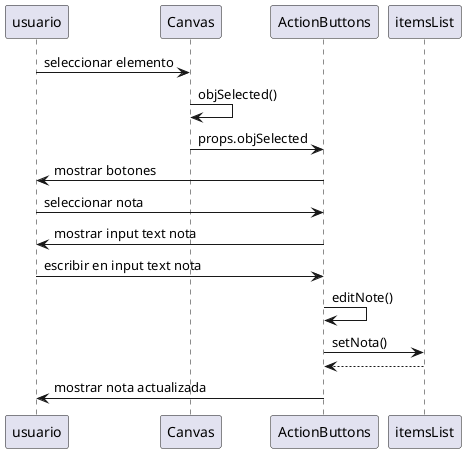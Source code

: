 @startuml addNote
    usuario -> Canvas: seleccionar elemento
    Canvas -> Canvas: objSelected()
    Canvas -> ActionButtons: props.objSelected
    ActionButtons -> usuario: mostrar botones
    usuario -> ActionButtons: seleccionar nota
    ActionButtons -> usuario: mostrar input text nota
    usuario -> ActionButtons: escribir en input text nota
    ActionButtons -> ActionButtons: editNote()
    ActionButtons -> itemsList: setNota()
    itemsList --> ActionButtons
    ActionButtons -> usuario: mostrar nota actualizada
@enduml